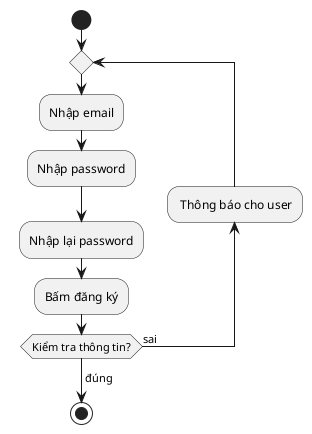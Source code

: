 @startuml DangKy
start
repeat
:Nhập email;
:Nhập password;
:Nhập lại password;
:Bấm đăng ký;
backward: Thông báo cho user;
repeat while (Kiểm tra thông tin?) is (sai)
->đúng;
stop
@enduml
